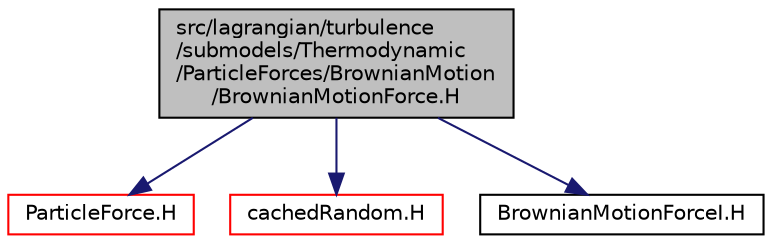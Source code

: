 digraph "src/lagrangian/turbulence/submodels/Thermodynamic/ParticleForces/BrownianMotion/BrownianMotionForce.H"
{
  bgcolor="transparent";
  edge [fontname="Helvetica",fontsize="10",labelfontname="Helvetica",labelfontsize="10"];
  node [fontname="Helvetica",fontsize="10",shape=record];
  Node1 [label="src/lagrangian/turbulence\l/submodels/Thermodynamic\l/ParticleForces/BrownianMotion\l/BrownianMotionForce.H",height=0.2,width=0.4,color="black", fillcolor="grey75", style="filled", fontcolor="black"];
  Node1 -> Node2 [color="midnightblue",fontsize="10",style="solid",fontname="Helvetica"];
  Node2 [label="ParticleForce.H",height=0.2,width=0.4,color="red",URL="$a06866.html"];
  Node1 -> Node3 [color="midnightblue",fontsize="10",style="solid",fontname="Helvetica"];
  Node3 [label="cachedRandom.H",height=0.2,width=0.4,color="red",URL="$a09084.html"];
  Node1 -> Node4 [color="midnightblue",fontsize="10",style="solid",fontname="Helvetica"];
  Node4 [label="BrownianMotionForceI.H",height=0.2,width=0.4,color="black",URL="$a07184.html"];
}
